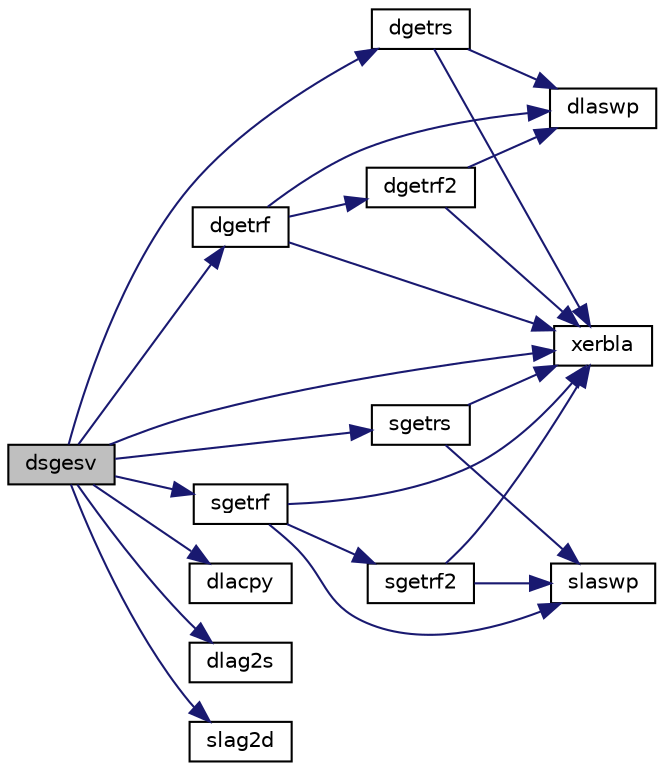 digraph "dsgesv"
{
 // LATEX_PDF_SIZE
  edge [fontname="Helvetica",fontsize="10",labelfontname="Helvetica",labelfontsize="10"];
  node [fontname="Helvetica",fontsize="10",shape=record];
  rankdir="LR";
  Node1 [label="dsgesv",height=0.2,width=0.4,color="black", fillcolor="grey75", style="filled", fontcolor="black",tooltip="DSGESV computes the solution to system of linear equations A * X = B for GE matrices (mixed precision..."];
  Node1 -> Node2 [color="midnightblue",fontsize="10",style="solid",fontname="Helvetica"];
  Node2 [label="dgetrf",height=0.2,width=0.4,color="black", fillcolor="white", style="filled",URL="$dgetrf_8f.html#a0019443faea08275ca60a734d0593e60",tooltip="DGETRF"];
  Node2 -> Node3 [color="midnightblue",fontsize="10",style="solid",fontname="Helvetica"];
  Node3 [label="dgetrf2",height=0.2,width=0.4,color="black", fillcolor="white", style="filled",URL="$dgetrf2_8f.html#abdd3af29e9f6bbaf4b352341a1e8b464",tooltip="DGETRF2"];
  Node3 -> Node4 [color="midnightblue",fontsize="10",style="solid",fontname="Helvetica"];
  Node4 [label="dlaswp",height=0.2,width=0.4,color="black", fillcolor="white", style="filled",URL="$dlaswp_8f.html#a3ccc0cf84b0493bd9adcdc02fcff449f",tooltip="DLASWP performs a series of row interchanges on a general rectangular matrix."];
  Node3 -> Node5 [color="midnightblue",fontsize="10",style="solid",fontname="Helvetica"];
  Node5 [label="xerbla",height=0.2,width=0.4,color="black", fillcolor="white", style="filled",URL="$xerbla_8f.html#a377ee61015baf8dea7770b3a404b1c07",tooltip="XERBLA"];
  Node2 -> Node4 [color="midnightblue",fontsize="10",style="solid",fontname="Helvetica"];
  Node2 -> Node5 [color="midnightblue",fontsize="10",style="solid",fontname="Helvetica"];
  Node1 -> Node6 [color="midnightblue",fontsize="10",style="solid",fontname="Helvetica"];
  Node6 [label="dgetrs",height=0.2,width=0.4,color="black", fillcolor="white", style="filled",URL="$dgetrs_8f.html#a58e332cb1b8ab770270843221a48296d",tooltip="DGETRS"];
  Node6 -> Node4 [color="midnightblue",fontsize="10",style="solid",fontname="Helvetica"];
  Node6 -> Node5 [color="midnightblue",fontsize="10",style="solid",fontname="Helvetica"];
  Node1 -> Node7 [color="midnightblue",fontsize="10",style="solid",fontname="Helvetica"];
  Node7 [label="dlacpy",height=0.2,width=0.4,color="black", fillcolor="white", style="filled",URL="$dlacpy_8f.html#a7eb8731ffab2734378157c40964bf788",tooltip="DLACPY copies all or part of one two-dimensional array to another."];
  Node1 -> Node8 [color="midnightblue",fontsize="10",style="solid",fontname="Helvetica"];
  Node8 [label="dlag2s",height=0.2,width=0.4,color="black", fillcolor="white", style="filled",URL="$dlag2s_8f.html#af9669940660e6494f544bf6f7df7f589",tooltip="DLAG2S converts a double precision matrix to a single precision matrix."];
  Node1 -> Node9 [color="midnightblue",fontsize="10",style="solid",fontname="Helvetica"];
  Node9 [label="sgetrf",height=0.2,width=0.4,color="black", fillcolor="white", style="filled",URL="$sgetrf_8f.html#a8d99c11b94db3d5eac75cac46a0f2e17",tooltip="SGETRF"];
  Node9 -> Node10 [color="midnightblue",fontsize="10",style="solid",fontname="Helvetica"];
  Node10 [label="sgetrf2",height=0.2,width=0.4,color="black", fillcolor="white", style="filled",URL="$sgetrf2_8f.html#a4f76117b1ac28f73144480945cbc5200",tooltip="SGETRF2"];
  Node10 -> Node11 [color="midnightblue",fontsize="10",style="solid",fontname="Helvetica"];
  Node11 [label="slaswp",height=0.2,width=0.4,color="black", fillcolor="white", style="filled",URL="$slaswp_8f.html#acb14404955e1b301d7877892a3c83f3d",tooltip="SLASWP performs a series of row interchanges on a general rectangular matrix."];
  Node10 -> Node5 [color="midnightblue",fontsize="10",style="solid",fontname="Helvetica"];
  Node9 -> Node11 [color="midnightblue",fontsize="10",style="solid",fontname="Helvetica"];
  Node9 -> Node5 [color="midnightblue",fontsize="10",style="solid",fontname="Helvetica"];
  Node1 -> Node12 [color="midnightblue",fontsize="10",style="solid",fontname="Helvetica"];
  Node12 [label="sgetrs",height=0.2,width=0.4,color="black", fillcolor="white", style="filled",URL="$sgetrs_8f.html#aa00bcf4d83a118cb6f0b6619d6ffaa24",tooltip="SGETRS"];
  Node12 -> Node11 [color="midnightblue",fontsize="10",style="solid",fontname="Helvetica"];
  Node12 -> Node5 [color="midnightblue",fontsize="10",style="solid",fontname="Helvetica"];
  Node1 -> Node13 [color="midnightblue",fontsize="10",style="solid",fontname="Helvetica"];
  Node13 [label="slag2d",height=0.2,width=0.4,color="black", fillcolor="white", style="filled",URL="$slag2d_8f.html#ac8ea5cb7fd597f6b5ae9cade02d122b3",tooltip="SLAG2D converts a single precision matrix to a double precision matrix."];
  Node1 -> Node5 [color="midnightblue",fontsize="10",style="solid",fontname="Helvetica"];
}

